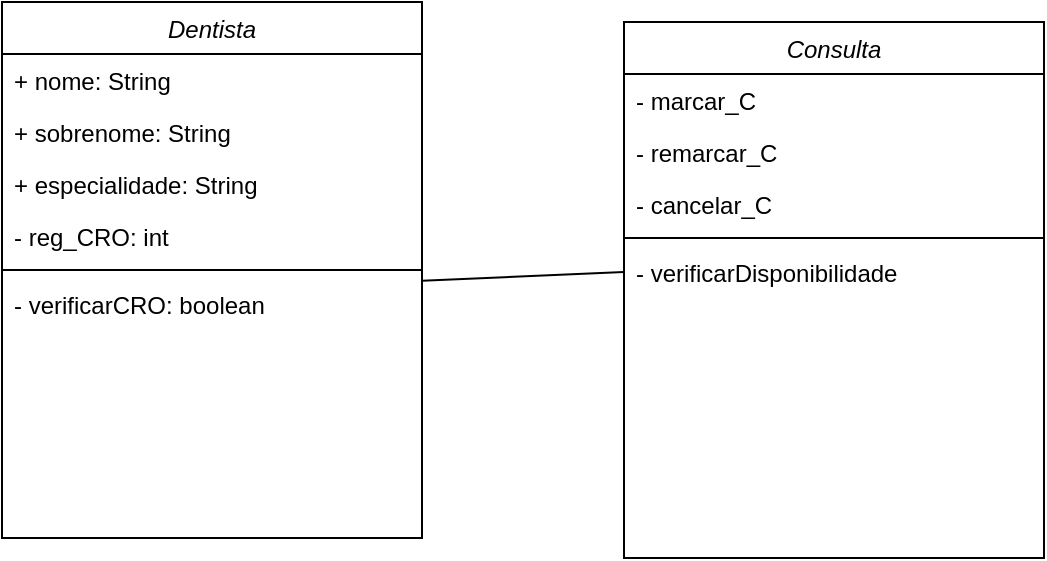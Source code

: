 <mxfile version="15.2.9" type="device" pages="2"><diagram id="C5RBs43oDa-KdzZeNtuy" name="Page-1"><mxGraphModel dx="782" dy="468" grid="1" gridSize="10" guides="1" tooltips="1" connect="1" arrows="1" fold="1" page="1" pageScale="1" pageWidth="827" pageHeight="1169" math="0" shadow="0"><root><mxCell id="WIyWlLk6GJQsqaUBKTNV-0"/><mxCell id="WIyWlLk6GJQsqaUBKTNV-1" parent="WIyWlLk6GJQsqaUBKTNV-0"/><mxCell id="zkfFHV4jXpPFQw0GAbJ--0" value="Dentista" style="swimlane;fontStyle=2;align=center;verticalAlign=top;childLayout=stackLayout;horizontal=1;startSize=26;horizontalStack=0;resizeParent=1;resizeLast=0;collapsible=1;marginBottom=0;rounded=0;shadow=0;strokeWidth=1;" parent="WIyWlLk6GJQsqaUBKTNV-1" vertex="1"><mxGeometry x="220" y="120" width="210" height="268" as="geometry"><mxRectangle x="230" y="140" width="160" height="26" as="alternateBounds"/></mxGeometry></mxCell><mxCell id="zkfFHV4jXpPFQw0GAbJ--1" value="+ nome: String" style="text;align=left;verticalAlign=top;spacingLeft=4;spacingRight=4;overflow=hidden;rotatable=0;points=[[0,0.5],[1,0.5]];portConstraint=eastwest;" parent="zkfFHV4jXpPFQw0GAbJ--0" vertex="1"><mxGeometry y="26" width="210" height="26" as="geometry"/></mxCell><mxCell id="zkfFHV4jXpPFQw0GAbJ--2" value="+ sobrenome: String" style="text;align=left;verticalAlign=top;spacingLeft=4;spacingRight=4;overflow=hidden;rotatable=0;points=[[0,0.5],[1,0.5]];portConstraint=eastwest;rounded=0;shadow=0;html=0;" parent="zkfFHV4jXpPFQw0GAbJ--0" vertex="1"><mxGeometry y="52" width="210" height="26" as="geometry"/></mxCell><mxCell id="zkfFHV4jXpPFQw0GAbJ--3" value="+ especialidade: String" style="text;align=left;verticalAlign=top;spacingLeft=4;spacingRight=4;overflow=hidden;rotatable=0;points=[[0,0.5],[1,0.5]];portConstraint=eastwest;rounded=0;shadow=0;html=0;" parent="zkfFHV4jXpPFQw0GAbJ--0" vertex="1"><mxGeometry y="78" width="210" height="26" as="geometry"/></mxCell><mxCell id="4zmRVV4xtFVxCXtx0ysh-0" value="- reg_CRO: int" style="text;align=left;verticalAlign=top;spacingLeft=4;spacingRight=4;overflow=hidden;rotatable=0;points=[[0,0.5],[1,0.5]];portConstraint=eastwest;rounded=0;shadow=0;html=0;" parent="zkfFHV4jXpPFQw0GAbJ--0" vertex="1"><mxGeometry y="104" width="210" height="26" as="geometry"/></mxCell><mxCell id="zkfFHV4jXpPFQw0GAbJ--4" value="" style="line;html=1;strokeWidth=1;align=left;verticalAlign=middle;spacingTop=-1;spacingLeft=3;spacingRight=3;rotatable=0;labelPosition=right;points=[];portConstraint=eastwest;" parent="zkfFHV4jXpPFQw0GAbJ--0" vertex="1"><mxGeometry y="130" width="210" height="8" as="geometry"/></mxCell><mxCell id="zkfFHV4jXpPFQw0GAbJ--5" value="- verificarCRO: boolean" style="text;align=left;verticalAlign=top;spacingLeft=4;spacingRight=4;overflow=hidden;rotatable=0;points=[[0,0.5],[1,0.5]];portConstraint=eastwest;" parent="zkfFHV4jXpPFQw0GAbJ--0" vertex="1"><mxGeometry y="138" width="210" height="26" as="geometry"/></mxCell><mxCell id="tUFpoc7Mh96tWCDEot2f-0" value="Consulta" style="swimlane;fontStyle=2;align=center;verticalAlign=top;childLayout=stackLayout;horizontal=1;startSize=26;horizontalStack=0;resizeParent=1;resizeLast=0;collapsible=1;marginBottom=0;rounded=0;shadow=0;strokeWidth=1;" vertex="1" parent="WIyWlLk6GJQsqaUBKTNV-1"><mxGeometry x="531" y="130" width="210" height="268" as="geometry"><mxRectangle x="230" y="140" width="160" height="26" as="alternateBounds"/></mxGeometry></mxCell><mxCell id="tUFpoc7Mh96tWCDEot2f-8" value="- marcar_C" style="text;align=left;verticalAlign=top;spacingLeft=4;spacingRight=4;overflow=hidden;rotatable=0;points=[[0,0.5],[1,0.5]];portConstraint=eastwest;" vertex="1" parent="tUFpoc7Mh96tWCDEot2f-0"><mxGeometry y="26" width="210" height="26" as="geometry"/></mxCell><mxCell id="tUFpoc7Mh96tWCDEot2f-9" value="- remarcar_C" style="text;align=left;verticalAlign=top;spacingLeft=4;spacingRight=4;overflow=hidden;rotatable=0;points=[[0,0.5],[1,0.5]];portConstraint=eastwest;rounded=0;shadow=0;html=0;" vertex="1" parent="tUFpoc7Mh96tWCDEot2f-0"><mxGeometry y="52" width="210" height="26" as="geometry"/></mxCell><mxCell id="tUFpoc7Mh96tWCDEot2f-10" value="- cancelar_C" style="text;align=left;verticalAlign=top;spacingLeft=4;spacingRight=4;overflow=hidden;rotatable=0;points=[[0,0.5],[1,0.5]];portConstraint=eastwest;rounded=0;shadow=0;html=0;" vertex="1" parent="tUFpoc7Mh96tWCDEot2f-0"><mxGeometry y="78" width="210" height="26" as="geometry"/></mxCell><mxCell id="tUFpoc7Mh96tWCDEot2f-6" value="" style="line;html=1;strokeWidth=1;align=left;verticalAlign=middle;spacingTop=-1;spacingLeft=3;spacingRight=3;rotatable=0;labelPosition=right;points=[];portConstraint=eastwest;" vertex="1" parent="tUFpoc7Mh96tWCDEot2f-0"><mxGeometry y="104" width="210" height="8" as="geometry"/></mxCell><mxCell id="tUFpoc7Mh96tWCDEot2f-7" value="- verificarDisponibilidade" style="text;align=left;verticalAlign=top;spacingLeft=4;spacingRight=4;overflow=hidden;rotatable=0;points=[[0,0.5],[1,0.5]];portConstraint=eastwest;rounded=0;shadow=0;html=0;" vertex="1" parent="tUFpoc7Mh96tWCDEot2f-0"><mxGeometry y="112" width="210" height="26" as="geometry"/></mxCell><mxCell id="tUFpoc7Mh96tWCDEot2f-11" value="" style="endArrow=none;html=1;exitX=1;exitY=0.051;exitDx=0;exitDy=0;exitPerimeter=0;entryX=0;entryY=0.5;entryDx=0;entryDy=0;" edge="1" parent="WIyWlLk6GJQsqaUBKTNV-1" source="zkfFHV4jXpPFQw0GAbJ--5" target="tUFpoc7Mh96tWCDEot2f-7"><mxGeometry width="50" height="50" relative="1" as="geometry"><mxPoint x="460" y="280" as="sourcePoint"/><mxPoint x="510" y="230" as="targetPoint"/></mxGeometry></mxCell></root></mxGraphModel></diagram><diagram id="xgjZzCk7M-E3IY0UO0Px" name="Consultorio"><mxGraphModel dx="782" dy="468" grid="1" gridSize="10" guides="1" tooltips="1" connect="1" arrows="1" fold="1" page="1" pageScale="1" pageWidth="1100" pageHeight="850" math="0" shadow="0"><root><mxCell id="NFJ5mMGziLpD8CMq9ObN-0"/><mxCell id="NFJ5mMGziLpD8CMq9ObN-1" parent="NFJ5mMGziLpD8CMq9ObN-0"/><mxCell id="Ej0uLck0EoLAmAx3udGN-0" value="Dentista" style="swimlane;fontStyle=2;align=center;verticalAlign=top;childLayout=stackLayout;horizontal=1;startSize=26;horizontalStack=0;resizeParent=1;resizeLast=0;collapsible=1;marginBottom=0;rounded=0;shadow=0;strokeWidth=1;" vertex="1" parent="NFJ5mMGziLpD8CMq9ObN-1"><mxGeometry x="80" y="40" width="210" height="294" as="geometry"><mxRectangle x="230" y="140" width="160" height="26" as="alternateBounds"/></mxGeometry></mxCell><mxCell id="Ej0uLck0EoLAmAx3udGN-1" value="- nome: String" style="text;align=left;verticalAlign=top;spacingLeft=4;spacingRight=4;overflow=hidden;rotatable=0;points=[[0,0.5],[1,0.5]];portConstraint=eastwest;" vertex="1" parent="Ej0uLck0EoLAmAx3udGN-0"><mxGeometry y="26" width="210" height="26" as="geometry"/></mxCell><mxCell id="Ej0uLck0EoLAmAx3udGN-2" value="- sobrenome: String" style="text;align=left;verticalAlign=top;spacingLeft=4;spacingRight=4;overflow=hidden;rotatable=0;points=[[0,0.5],[1,0.5]];portConstraint=eastwest;rounded=0;shadow=0;html=0;" vertex="1" parent="Ej0uLck0EoLAmAx3udGN-0"><mxGeometry y="52" width="210" height="26" as="geometry"/></mxCell><mxCell id="Ej0uLck0EoLAmAx3udGN-3" value="- especialidade: String" style="text;align=left;verticalAlign=top;spacingLeft=4;spacingRight=4;overflow=hidden;rotatable=0;points=[[0,0.5],[1,0.5]];portConstraint=eastwest;rounded=0;shadow=0;html=0;" vertex="1" parent="Ej0uLck0EoLAmAx3udGN-0"><mxGeometry y="78" width="210" height="26" as="geometry"/></mxCell><mxCell id="Ej0uLck0EoLAmAx3udGN-4" value="- numeroRegistro: int" style="text;align=left;verticalAlign=top;spacingLeft=4;spacingRight=4;overflow=hidden;rotatable=0;points=[[0,0.5],[1,0.5]];portConstraint=eastwest;rounded=0;shadow=0;html=0;" vertex="1" parent="Ej0uLck0EoLAmAx3udGN-0"><mxGeometry y="104" width="210" height="26" as="geometry"/></mxCell><mxCell id="Ej0uLck0EoLAmAx3udGN-7" value="- status: boolean" style="text;align=left;verticalAlign=top;spacingLeft=4;spacingRight=4;overflow=hidden;rotatable=0;points=[[0,0.5],[1,0.5]];portConstraint=eastwest;rounded=0;shadow=0;html=0;" vertex="1" parent="Ej0uLck0EoLAmAx3udGN-0"><mxGeometry y="130" width="210" height="26" as="geometry"/></mxCell><mxCell id="Ej0uLck0EoLAmAx3udGN-5" value="" style="line;html=1;strokeWidth=1;align=left;verticalAlign=middle;spacingTop=-1;spacingLeft=3;spacingRight=3;rotatable=0;labelPosition=right;points=[];portConstraint=eastwest;" vertex="1" parent="Ej0uLck0EoLAmAx3udGN-0"><mxGeometry y="156" width="210" height="8" as="geometry"/></mxCell><mxCell id="Ej0uLck0EoLAmAx3udGN-6" value="+ atenderPaciente():void" style="text;align=left;verticalAlign=top;spacingLeft=4;spacingRight=4;overflow=hidden;rotatable=0;points=[[0,0.5],[1,0.5]];portConstraint=eastwest;" vertex="1" parent="Ej0uLck0EoLAmAx3udGN-0"><mxGeometry y="164" width="210" height="26" as="geometry"/></mxCell><mxCell id="Ej0uLck0EoLAmAx3udGN-8" value="+ marcarPacientePaciente(): void" style="text;align=left;verticalAlign=top;spacingLeft=4;spacingRight=4;overflow=hidden;rotatable=0;points=[[0,0.5],[1,0.5]];portConstraint=eastwest;" vertex="1" parent="Ej0uLck0EoLAmAx3udGN-0"><mxGeometry y="190" width="210" height="26" as="geometry"/></mxCell><mxCell id="Ej0uLck0EoLAmAx3udGN-9" value="+ remarcarConsultaPaciente(): void" style="text;align=left;verticalAlign=top;spacingLeft=4;spacingRight=4;overflow=hidden;rotatable=0;points=[[0,0.5],[1,0.5]];portConstraint=eastwest;" vertex="1" parent="Ej0uLck0EoLAmAx3udGN-0"><mxGeometry y="216" width="210" height="26" as="geometry"/></mxCell><mxCell id="Ej0uLck0EoLAmAx3udGN-10" value="+ cancelarConsultaPaciente(): void" style="text;align=left;verticalAlign=top;spacingLeft=4;spacingRight=4;overflow=hidden;rotatable=0;points=[[0,0.5],[1,0.5]];portConstraint=eastwest;" vertex="1" parent="Ej0uLck0EoLAmAx3udGN-0"><mxGeometry y="242" width="210" height="26" as="geometry"/></mxCell><mxCell id="Ej0uLck0EoLAmAx3udGN-11" value="+ verificarDisponibilidade(): boolean" style="text;align=left;verticalAlign=top;spacingLeft=4;spacingRight=4;overflow=hidden;rotatable=0;points=[[0,0.5],[1,0.5]];portConstraint=eastwest;" vertex="1" parent="Ej0uLck0EoLAmAx3udGN-0"><mxGeometry y="268" width="210" height="26" as="geometry"/></mxCell><mxCell id="Ej0uLck0EoLAmAx3udGN-12" value="Paciente" style="swimlane;fontStyle=2;align=center;verticalAlign=top;childLayout=stackLayout;horizontal=1;startSize=26;horizontalStack=0;resizeParent=1;resizeLast=0;collapsible=1;marginBottom=0;rounded=0;shadow=0;strokeWidth=1;" vertex="1" parent="NFJ5mMGziLpD8CMq9ObN-1"><mxGeometry x="445" y="50" width="210" height="346" as="geometry"><mxRectangle x="230" y="140" width="160" height="26" as="alternateBounds"/></mxGeometry></mxCell><mxCell id="Ej0uLck0EoLAmAx3udGN-24" value="- codigo: int" style="text;align=left;verticalAlign=top;spacingLeft=4;spacingRight=4;overflow=hidden;rotatable=0;points=[[0,0.5],[1,0.5]];portConstraint=eastwest;" vertex="1" parent="Ej0uLck0EoLAmAx3udGN-12"><mxGeometry y="26" width="210" height="26" as="geometry"/></mxCell><mxCell id="Ej0uLck0EoLAmAx3udGN-13" value="- nome: String" style="text;align=left;verticalAlign=top;spacingLeft=4;spacingRight=4;overflow=hidden;rotatable=0;points=[[0,0.5],[1,0.5]];portConstraint=eastwest;" vertex="1" parent="Ej0uLck0EoLAmAx3udGN-12"><mxGeometry y="52" width="210" height="26" as="geometry"/></mxCell><mxCell id="Ej0uLck0EoLAmAx3udGN-14" value="- sobrenome: String" style="text;align=left;verticalAlign=top;spacingLeft=4;spacingRight=4;overflow=hidden;rotatable=0;points=[[0,0.5],[1,0.5]];portConstraint=eastwest;rounded=0;shadow=0;html=0;" vertex="1" parent="Ej0uLck0EoLAmAx3udGN-12"><mxGeometry y="78" width="210" height="26" as="geometry"/></mxCell><mxCell id="Ej0uLck0EoLAmAx3udGN-15" value="- idade: int" style="text;align=left;verticalAlign=top;spacingLeft=4;spacingRight=4;overflow=hidden;rotatable=0;points=[[0,0.5],[1,0.5]];portConstraint=eastwest;rounded=0;shadow=0;html=0;" vertex="1" parent="Ej0uLck0EoLAmAx3udGN-12"><mxGeometry y="104" width="210" height="26" as="geometry"/></mxCell><mxCell id="Ej0uLck0EoLAmAx3udGN-16" value="- sexo: string" style="text;align=left;verticalAlign=top;spacingLeft=4;spacingRight=4;overflow=hidden;rotatable=0;points=[[0,0.5],[1,0.5]];portConstraint=eastwest;rounded=0;shadow=0;html=0;" vertex="1" parent="Ej0uLck0EoLAmAx3udGN-12"><mxGeometry y="130" width="210" height="26" as="geometry"/></mxCell><mxCell id="Ej0uLck0EoLAmAx3udGN-17" value="- telefone: string" style="text;align=left;verticalAlign=top;spacingLeft=4;spacingRight=4;overflow=hidden;rotatable=0;points=[[0,0.5],[1,0.5]];portConstraint=eastwest;rounded=0;shadow=0;html=0;" vertex="1" parent="Ej0uLck0EoLAmAx3udGN-12"><mxGeometry y="156" width="210" height="26" as="geometry"/></mxCell><mxCell id="Ej0uLck0EoLAmAx3udGN-25" value="- endereco: string" style="text;align=left;verticalAlign=top;spacingLeft=4;spacingRight=4;overflow=hidden;rotatable=0;points=[[0,0.5],[1,0.5]];portConstraint=eastwest;rounded=0;shadow=0;html=0;" vertex="1" parent="Ej0uLck0EoLAmAx3udGN-12"><mxGeometry y="182" width="210" height="26" as="geometry"/></mxCell><mxCell id="Ej0uLck0EoLAmAx3udGN-18" value="" style="line;html=1;strokeWidth=1;align=left;verticalAlign=middle;spacingTop=-1;spacingLeft=3;spacingRight=3;rotatable=0;labelPosition=right;points=[];portConstraint=eastwest;" vertex="1" parent="Ej0uLck0EoLAmAx3udGN-12"><mxGeometry y="208" width="210" height="8" as="geometry"/></mxCell><mxCell id="Ej0uLck0EoLAmAx3udGN-20" value="+ marcarPaciente(): void" style="text;align=left;verticalAlign=top;spacingLeft=4;spacingRight=4;overflow=hidden;rotatable=0;points=[[0,0.5],[1,0.5]];portConstraint=eastwest;" vertex="1" parent="Ej0uLck0EoLAmAx3udGN-12"><mxGeometry y="216" width="210" height="26" as="geometry"/></mxCell><mxCell id="Ej0uLck0EoLAmAx3udGN-21" value="+ remarcarConsulta(): void" style="text;align=left;verticalAlign=top;spacingLeft=4;spacingRight=4;overflow=hidden;rotatable=0;points=[[0,0.5],[1,0.5]];portConstraint=eastwest;" vertex="1" parent="Ej0uLck0EoLAmAx3udGN-12"><mxGeometry y="242" width="210" height="26" as="geometry"/></mxCell><mxCell id="Ej0uLck0EoLAmAx3udGN-26" value="+ consultarConsulta(): void" style="text;align=left;verticalAlign=top;spacingLeft=4;spacingRight=4;overflow=hidden;rotatable=0;points=[[0,0.5],[1,0.5]];portConstraint=eastwest;" vertex="1" parent="Ej0uLck0EoLAmAx3udGN-12"><mxGeometry y="268" width="210" height="26" as="geometry"/></mxCell><mxCell id="Ej0uLck0EoLAmAx3udGN-22" value="+ cancelarConsulta(): void" style="text;align=left;verticalAlign=top;spacingLeft=4;spacingRight=4;overflow=hidden;rotatable=0;points=[[0,0.5],[1,0.5]];portConstraint=eastwest;" vertex="1" parent="Ej0uLck0EoLAmAx3udGN-12"><mxGeometry y="294" width="210" height="26" as="geometry"/></mxCell></root></mxGraphModel></diagram></mxfile>